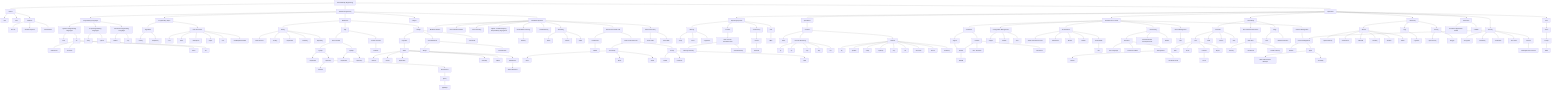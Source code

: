 graph TD
  SRE[Site Reliability Engineering]

  SRE --> Cul[Culture]
    Cul --> SLA
    Cul --> SLO
    Cul --> Inc[Incidents]
      Inc --> Onc[On-call]
      Inc --> ReM[Incident Reponse]
      Inc --> PoM[Post-Mortem]

  SRE --> SW[Software Engineering]
  SW --> PL[Programming Languages]
    PL --> SysPL[Systems Programming Languages]
      SysPL --> Rust
      SysPL --> Go
        Go --> GoRoutines
        Go --> Channels
        Go --> Select
        Go --> GC
    PL --> ScrPL[Script Programming Languages]
      ScrPL --> Ruby
      ScrPL --> Python
    PL --> FunPL[Functional Programming Languages]
      FunPL --> Haskell
      FunPL --> Lisp

  SW --> PT[Programming Topics]
    PT --> ALG[Algorithms]
      ALG --> SRT[Sorting]
      ALG --> CPX[Complexity]
    PT --> DS[Data Scructures]
      DS --> Lock[Lock]
      DS --> Futex[Futex]
      DS --> Semaphore
      DS --> Graph[Graph]
      DS --> T3[Tree]
      DS --> HS[HashMap/HashTable]

    SW --> DB[Databases]
      DB --> DBT[Theory]
        DBT --> CAP[CAP Theorem]
        DBT --> DBTS[Scaling]
        DBT --> DBTR[Replication]
        DBT --> DBTX[Sharding]
        DBT --> DBTO[Operating]
      DB --> SQL[SQL]
        SQL --> rSQL[Row-oriented]
          rSQL --> PgSQL
            PgSQL --> rSQLRep[Replication]
            PgSQL --> rSQLOps[Operating]
              rSQLOps --> rSQLOpsVac[Vacuum]
              rSQLOps --> rSQLOpsPerf[Performance]
                rSQLOpsPerf --> rSQLOpsPeQ[Query]
                 rSQLOpsPeQ --> rSQLOpsPeQbad[pgBadger]
          rSQL --> MySQL
            MySQL --> mSQLRep[Replication]
            MySQL --> mSQLOps[Operating]
        SQL --> cSQL[Column-oriented]
          cSQL --> Redshift
      DB --> NoSQL[NoSQL]
        NoSQL --> KV[KeyValue]
          KV --> Rd[Redis]
            Rd --> RdSn[Sentinel]
            Rd --> RdCls[Cluster]
            Rd --> RdRepl[Replication]
            Rd --> RdSh[Sharding]
            Rd --> RdRBAC[RBAC]
            Rd --> RdEC[ElastiCache]
              RdEC --> RdECG[Global Datastore]
        NoSQL --> DoS[DocumentStore]
          DoS --> Mng[Mongo]
          DoS --> ES[ElasticSearch]
        NoSQL --> CS[Cassandra]
    SW --> LD[Ledgers]

  SW --> DSi[Distributed Systems]
    DSi --> BHP[Bulkhead Pattern]
    DSi --> CBP[Circuit Breaker Pattern]
    DSi --> EvS[Event Sourcing]
    DSi --> CQRS[CQRS - Command Query Responsibility Segregation]
    DSi --> DPro[Distributed Processing]
      DPro --> HDP[Hadoop]
    DSi --> DLB[Load Balancing]
    DSi --> STM[Streaming]
      STM --> Kafka
      STM --> Kinesis
      STM --> NATS
    DSi --> RPC[Remote Procedure Call]
      RPC --> fRPC[Frameworks]
        fRPC --> grpc[GRPC]
      RPC --> dfRPC[Data Format Protocols]
        dfRPC --> dfnRPC[Non-Binary]
          dfnRPC --> TEXT
          dfnRPC --> JSON
          dfnRPC --> YAML
        dfRPC --> dfbRPC[Binary]
          dfbRPC --> AVRO
          dfbRPC --> Protobufs
          dfbRPC --> Thrift
    DSi --> SDi[Service Discovery]
      SDi --> SDiSS[Server Side]
      SDi --> SDiCS[Client Side]

  SRE --> OPS[Operations]
    OPS --> OS[Operating Systems]
      OS --> MM[Memory]
        MM --> Heap
        MM --> Stack
        MM --> PAG[Pagination]
      OS --> PRO[Process]
        PRO --> IPC[Inter Process Communication]
          IPC --> IPCM[Message Passing]
          IPC --> IPCSM[Shared Memory]
      OS --> CCY[Concurrency]
        CCY --> Thread
          Thread --> PThread
      OS --> UNIX[Unix]
        UNIX --> eBPF[eBPF]
    OPS --> OPSOPS[Operational]
      OPSOPS --> Ter[Terminal]
        Ter --> Bash
        Ter --> PrM[Process Monitoring]
          PrM --> ps
          PrM --> top
          PrM --> htop
          PrM --> atop
          PrM --> lsof
        Ter --> Netw[Network]
          Netw --> dig
          Netw --> iptables
          Netw --> nmap
          Netw --> tcpdump
          Netw --> ping
          Netw --> mtr
          Netw --> traceroute
          Netw --> airmon
          Netw --> airodump
    OPS --> IaC[Infrastructure as Code]
      IaC --> Cont[Containers]
        Cont --> Engine
          Engine --> Docker
            Docker --> WASM
        Cont --> Runtime
          Runtime --> OCI[OCI - Standard]
          Runtime --> Docker
          Runtime --> Containerd
      IaC --> CfgMgt[Configuration Management]
        CfgMgt --> Puppet
        CfgMgt --> Ansible
        CfgMgt --> Chef
      IaC --> Orc[Orchestration]
        Orc --> ECS[Elastic Container Service]
        Orc --> K8S[Kubernetes]
        Orc --> Mesos
        Orc --> Nomad
        Orc --> SerM[ServiceMesh]
          SerM --> IsT[Istio]
      IaC --> Prov[Provisioning]
        Prov --> TF[Terraform]
          TF --> TFhcl[HCL Language]
          TF --> TFp[Custom Providers]
          TF --> TFm[Management]
            TFm --> TFa[Atlantis]
            TFm --> TFc[Terraform Cloud]
        Prov --> CDK[Cloud Formation Development Kit]
        Prov --> PK[Packer]
      IaC --> SecM[Secret Management]
        SecM --> Vlt[Vaul]
      IaC --> SessM[Session Management]
        SessM --> SECAM
    OPS --> NET[Networking]
      NET --> NETP[Protocols]
        NETP --> DNS
        NETP --> Socket
        NETP --> UDP
        NETP --> TCP
          TCP --> SSH
          TCP --> HTTP
          TCP --> SSL[TLS-SSL]
            SSL --> mTLS[mTLS]
          TCP --> MQTT[MQTT]
      NET --> NETE[Edge]
        NETE --> CDN
        NETE --> GAL[Global Accelerator]
      NET --> VPC[VPC Virtual Private Cloud]
        VPC --> MVPC[Multi-VPC]
          MVPC --> VPCP[Peering]
          MVPC --> VPCPL[PrivateLink]
          MVPC --> VPCT[Transit Gateway]
    OPS --> MON[Monitoring]
      MON --> Metr[Metrics]
        Metr --> OTEL[OpenTelemetry]
        Metr --> Prom[Prometheus]
        Metr --> Infl[InfluxDB]
        Metr --> DD[Datadog]
        Metr --> Graf[Grafana]
        Metr --> Statsd[Statsd]
      MON --> Logs[Logs]
        Logs --> Logstash
      MON --> Tra[Tracing]
        Tra --> OPT[Open Tracing]
        Tra --> Jae[Jaegger]
    OPS --> SVL[Serverless]
      SVL --> SAM[Serverless Application Model]
      SVL --> LBD[Lambda]
      SEC --> ENC[Encryption]
      SEC --> SECMON[Monitoring]
      SEC --> CERT[Certificates]
    OPS --> SEC[Security]
      SEC --> SECZT[Zero-Trust]
      SEC --> SECAM[Access Management]
        SECAM --> SECAMB[Bastion]
        SECAM --> SECAMA[Agent]
          SECAMA --> SECAMAAWS[AWS SSM Session Manager]
          SECAMA --> SECAMAB[Boundary]
      SEC --> FIR[Firewall]
        FIR --> WAF[Web Application Firewall]
    OPS --> COST[Cost]
      COST --> CloudCos[Cloud]
        CloudCos --> FOps[FinOps]
          FOps --> AWS